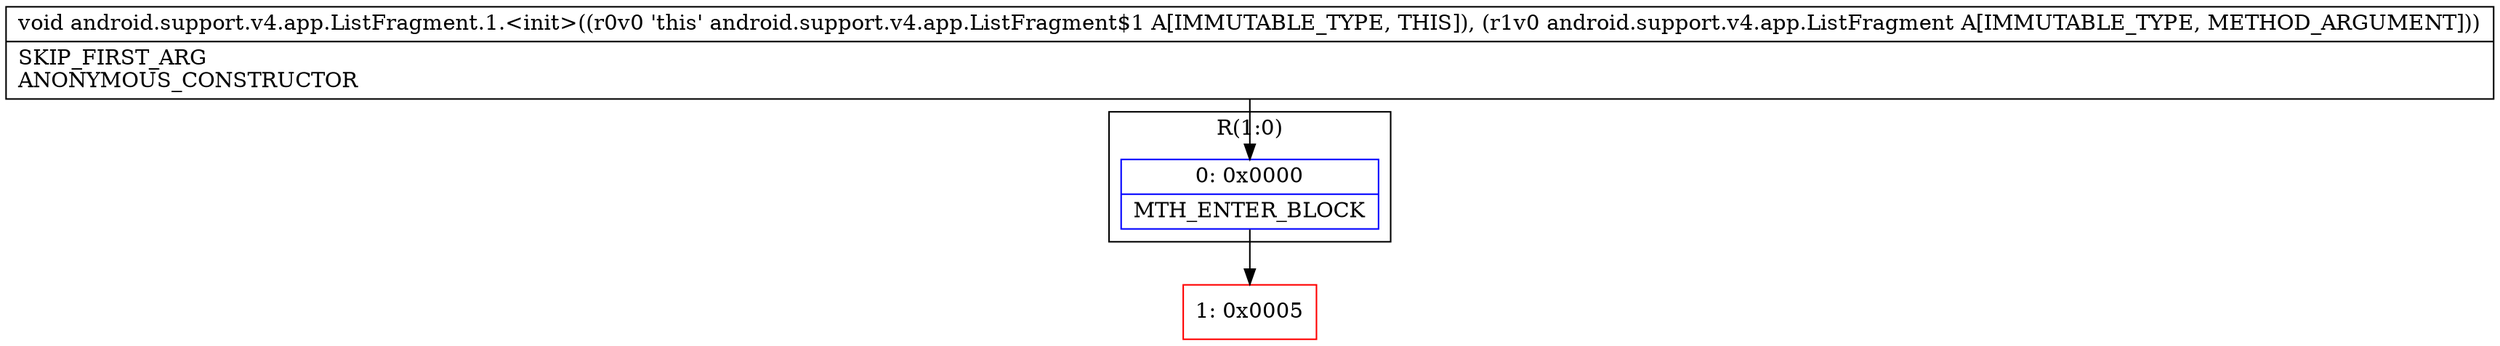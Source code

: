 digraph "CFG forandroid.support.v4.app.ListFragment.1.\<init\>(Landroid\/support\/v4\/app\/ListFragment;)V" {
subgraph cluster_Region_986336340 {
label = "R(1:0)";
node [shape=record,color=blue];
Node_0 [shape=record,label="{0\:\ 0x0000|MTH_ENTER_BLOCK\l}"];
}
Node_1 [shape=record,color=red,label="{1\:\ 0x0005}"];
MethodNode[shape=record,label="{void android.support.v4.app.ListFragment.1.\<init\>((r0v0 'this' android.support.v4.app.ListFragment$1 A[IMMUTABLE_TYPE, THIS]), (r1v0 android.support.v4.app.ListFragment A[IMMUTABLE_TYPE, METHOD_ARGUMENT]))  | SKIP_FIRST_ARG\lANONYMOUS_CONSTRUCTOR\l}"];
MethodNode -> Node_0;
Node_0 -> Node_1;
}

